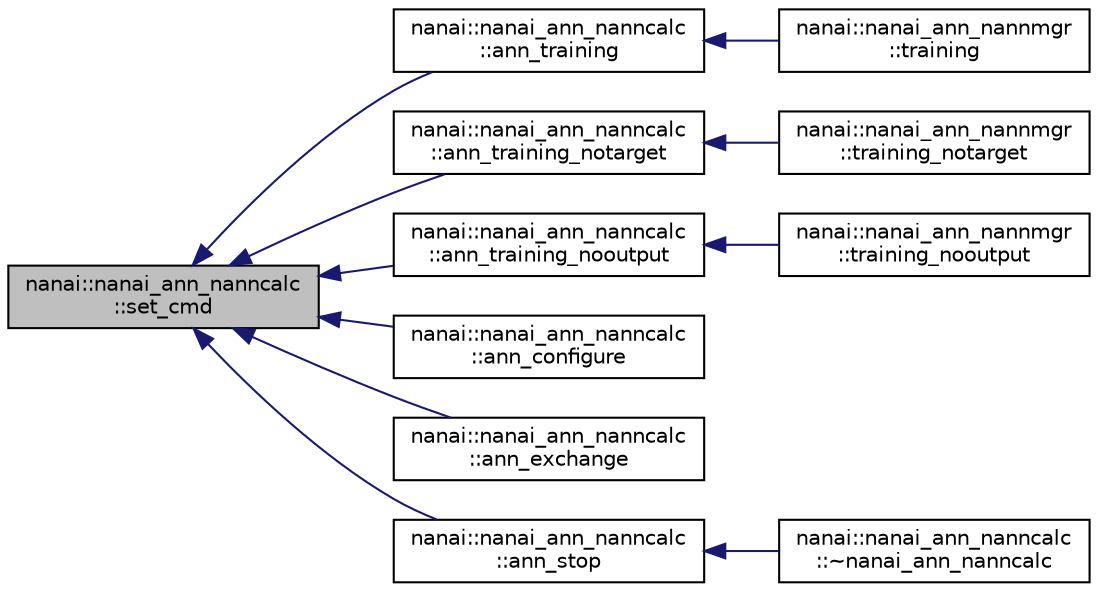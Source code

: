 digraph "nanai::nanai_ann_nanncalc::set_cmd"
{
  edge [fontname="Helvetica",fontsize="10",labelfontname="Helvetica",labelfontsize="10"];
  node [fontname="Helvetica",fontsize="10",shape=record];
  rankdir="LR";
  Node1 [label="nanai::nanai_ann_nanncalc\l::set_cmd",height=0.2,width=0.4,color="black", fillcolor="grey75", style="filled", fontcolor="black"];
  Node1 -> Node2 [dir="back",color="midnightblue",fontsize="10",style="solid",fontname="Helvetica"];
  Node2 [label="nanai::nanai_ann_nanncalc\l::ann_training",height=0.2,width=0.4,color="black", fillcolor="white", style="filled",URL="$classnanai_1_1nanai__ann__nanncalc.html#a0f2a230581dd2c530f35d22d1cd11982"];
  Node2 -> Node3 [dir="back",color="midnightblue",fontsize="10",style="solid",fontname="Helvetica"];
  Node3 [label="nanai::nanai_ann_nannmgr\l::training",height=0.2,width=0.4,color="black", fillcolor="white", style="filled",URL="$classnanai_1_1nanai__ann__nannmgr.html#a1b99f051a2a7b2b1ebb21bb45d567afa"];
  Node1 -> Node4 [dir="back",color="midnightblue",fontsize="10",style="solid",fontname="Helvetica"];
  Node4 [label="nanai::nanai_ann_nanncalc\l::ann_training_notarget",height=0.2,width=0.4,color="black", fillcolor="white", style="filled",URL="$classnanai_1_1nanai__ann__nanncalc.html#a95e5d9672cf1a74e4180389fbf41b899"];
  Node4 -> Node5 [dir="back",color="midnightblue",fontsize="10",style="solid",fontname="Helvetica"];
  Node5 [label="nanai::nanai_ann_nannmgr\l::training_notarget",height=0.2,width=0.4,color="black", fillcolor="white", style="filled",URL="$classnanai_1_1nanai__ann__nannmgr.html#a7a28db94886caffa0824206c0e2b2fa9"];
  Node1 -> Node6 [dir="back",color="midnightblue",fontsize="10",style="solid",fontname="Helvetica"];
  Node6 [label="nanai::nanai_ann_nanncalc\l::ann_training_nooutput",height=0.2,width=0.4,color="black", fillcolor="white", style="filled",URL="$classnanai_1_1nanai__ann__nanncalc.html#a2b1396b5691391e33859c17ab748a39d"];
  Node6 -> Node7 [dir="back",color="midnightblue",fontsize="10",style="solid",fontname="Helvetica"];
  Node7 [label="nanai::nanai_ann_nannmgr\l::training_nooutput",height=0.2,width=0.4,color="black", fillcolor="white", style="filled",URL="$classnanai_1_1nanai__ann__nannmgr.html#a7461a5cad561f578869c850adf1e9639"];
  Node1 -> Node8 [dir="back",color="midnightblue",fontsize="10",style="solid",fontname="Helvetica"];
  Node8 [label="nanai::nanai_ann_nanncalc\l::ann_configure",height=0.2,width=0.4,color="black", fillcolor="white", style="filled",URL="$classnanai_1_1nanai__ann__nanncalc.html#a8563aaf57e70ab959dcdec8961af9447"];
  Node1 -> Node9 [dir="back",color="midnightblue",fontsize="10",style="solid",fontname="Helvetica"];
  Node9 [label="nanai::nanai_ann_nanncalc\l::ann_exchange",height=0.2,width=0.4,color="black", fillcolor="white", style="filled",URL="$classnanai_1_1nanai__ann__nanncalc.html#a6ec3d7893411dcab2edf4e19ae3bb017"];
  Node1 -> Node10 [dir="back",color="midnightblue",fontsize="10",style="solid",fontname="Helvetica"];
  Node10 [label="nanai::nanai_ann_nanncalc\l::ann_stop",height=0.2,width=0.4,color="black", fillcolor="white", style="filled",URL="$classnanai_1_1nanai__ann__nanncalc.html#ab7c70e33ab6d4ddcc46fcbdd69a14281"];
  Node10 -> Node11 [dir="back",color="midnightblue",fontsize="10",style="solid",fontname="Helvetica"];
  Node11 [label="nanai::nanai_ann_nanncalc\l::~nanai_ann_nanncalc",height=0.2,width=0.4,color="black", fillcolor="white", style="filled",URL="$classnanai_1_1nanai__ann__nanncalc.html#a2f5530f782f2585958c79c94bc3232d7"];
}
